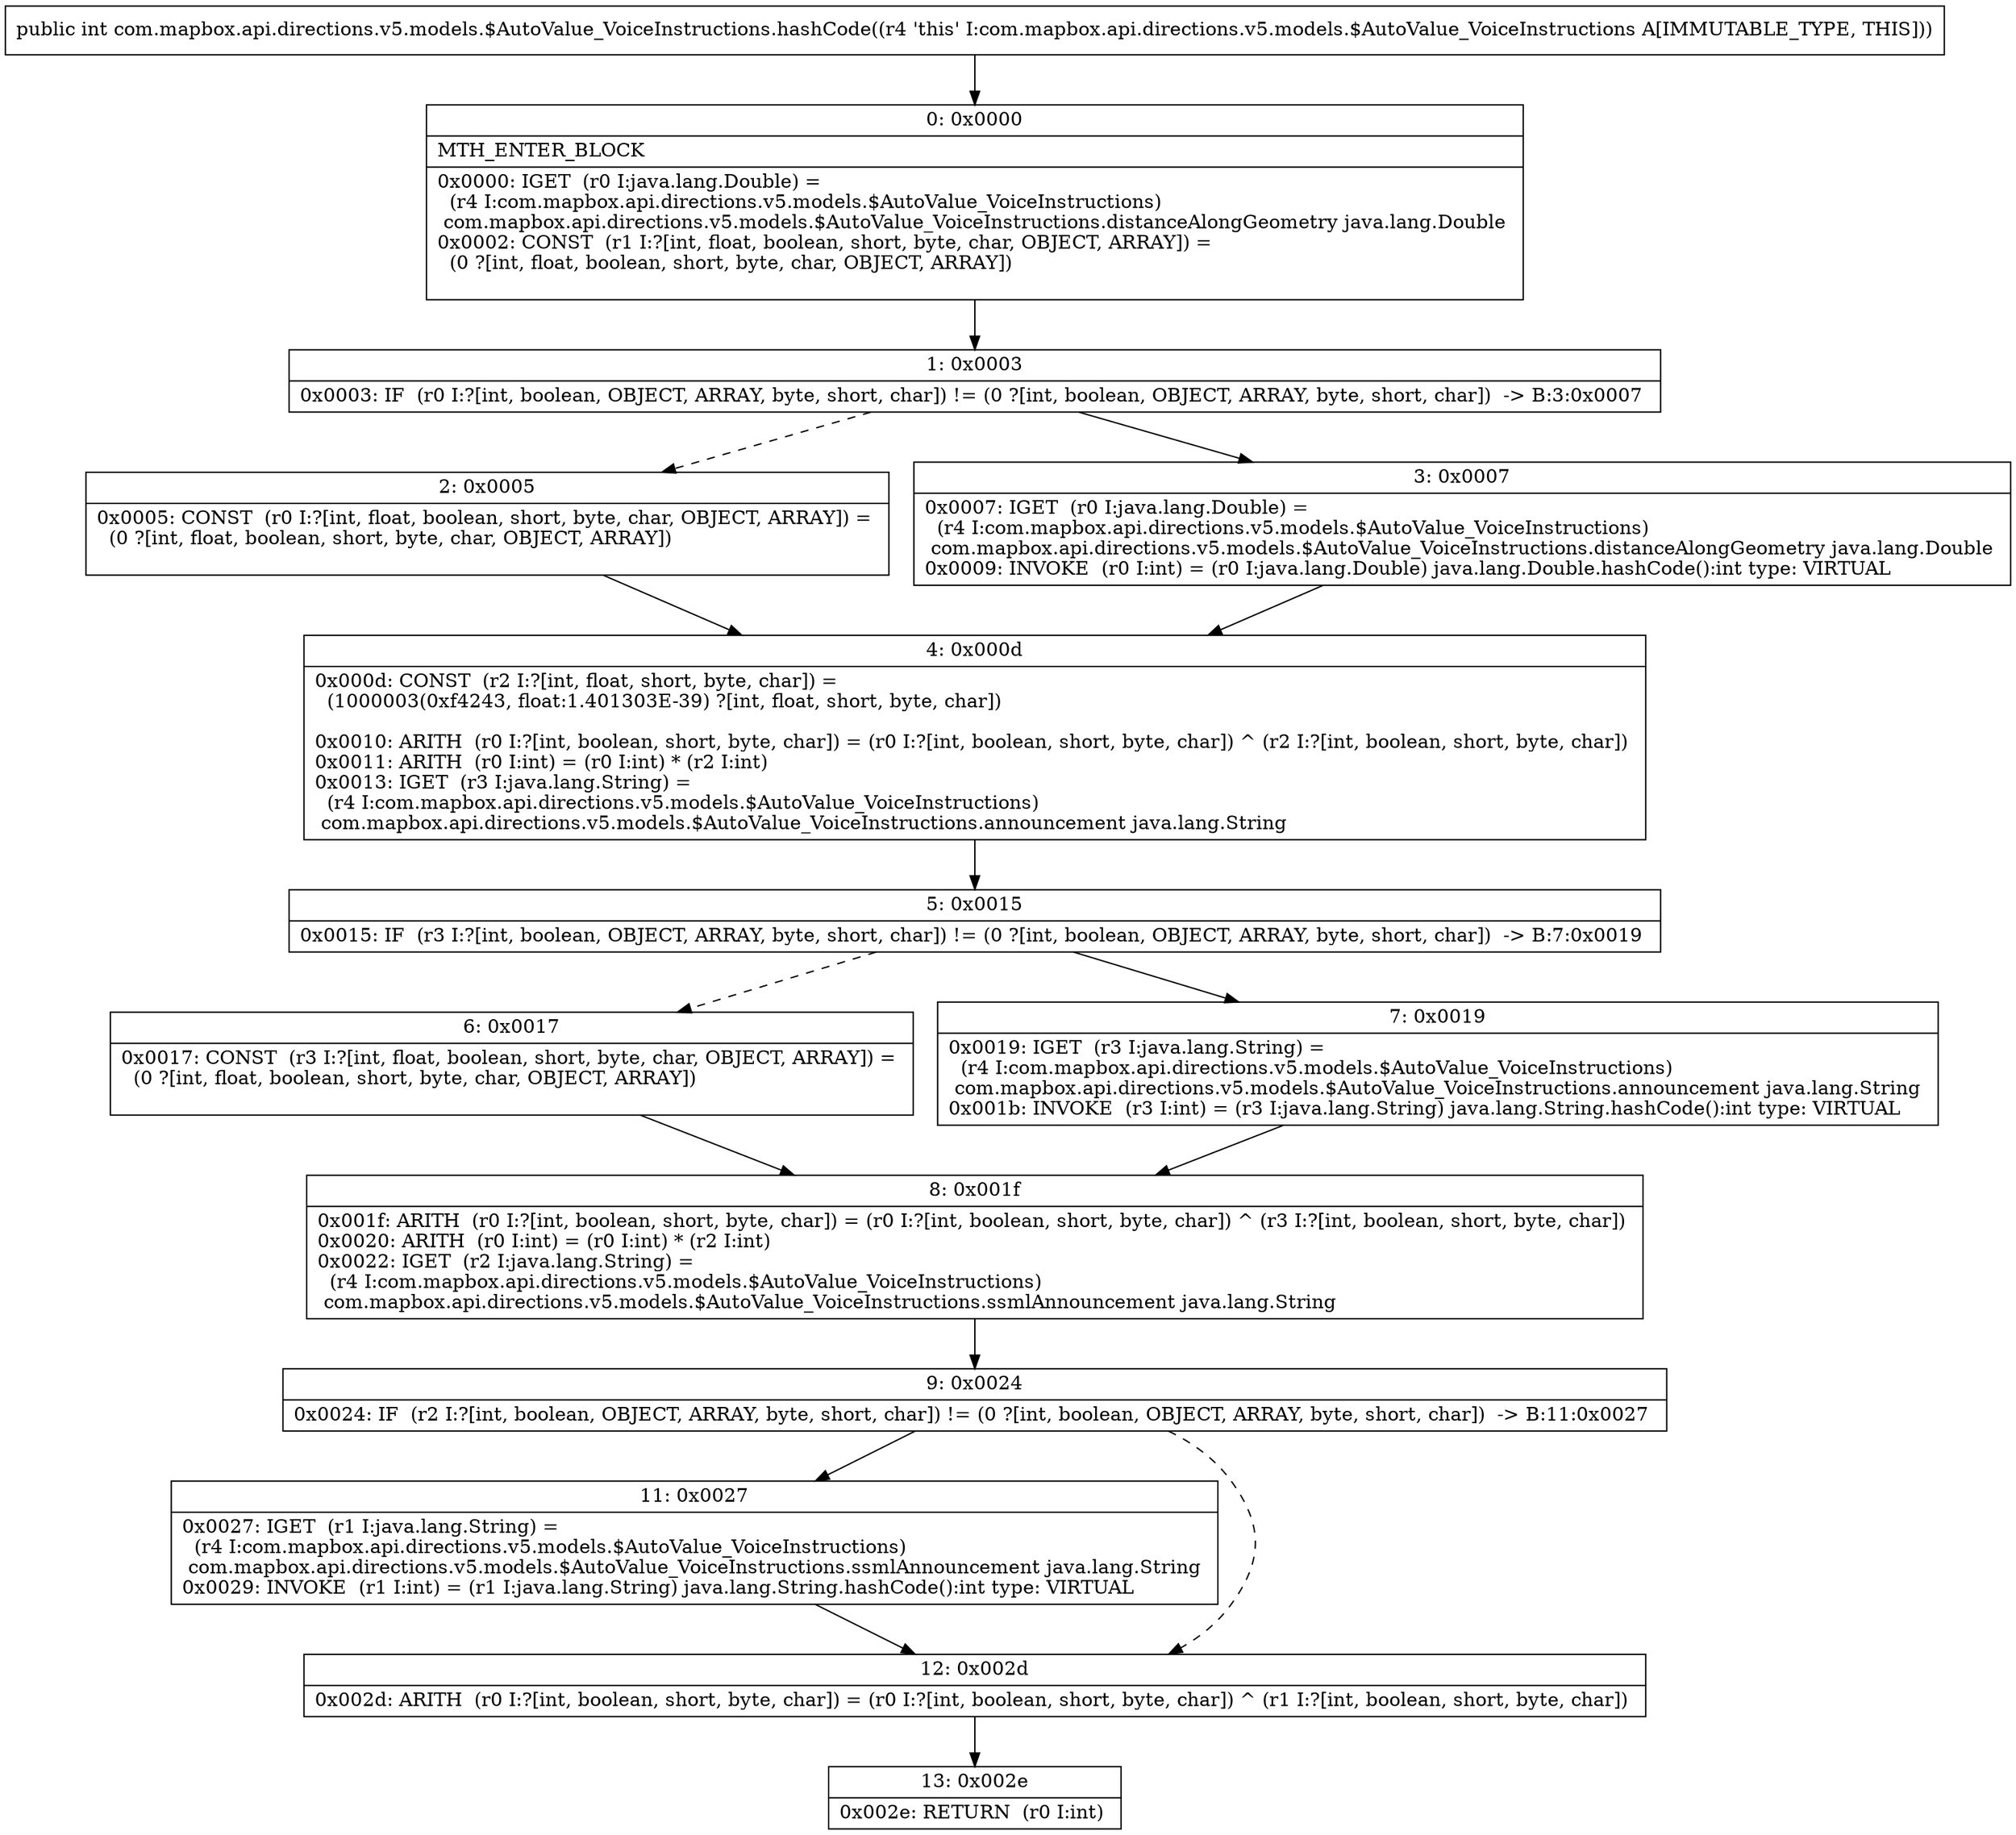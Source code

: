 digraph "CFG forcom.mapbox.api.directions.v5.models.$AutoValue_VoiceInstructions.hashCode()I" {
Node_0 [shape=record,label="{0\:\ 0x0000|MTH_ENTER_BLOCK\l|0x0000: IGET  (r0 I:java.lang.Double) = \l  (r4 I:com.mapbox.api.directions.v5.models.$AutoValue_VoiceInstructions)\l com.mapbox.api.directions.v5.models.$AutoValue_VoiceInstructions.distanceAlongGeometry java.lang.Double \l0x0002: CONST  (r1 I:?[int, float, boolean, short, byte, char, OBJECT, ARRAY]) = \l  (0 ?[int, float, boolean, short, byte, char, OBJECT, ARRAY])\l \l}"];
Node_1 [shape=record,label="{1\:\ 0x0003|0x0003: IF  (r0 I:?[int, boolean, OBJECT, ARRAY, byte, short, char]) != (0 ?[int, boolean, OBJECT, ARRAY, byte, short, char])  \-\> B:3:0x0007 \l}"];
Node_2 [shape=record,label="{2\:\ 0x0005|0x0005: CONST  (r0 I:?[int, float, boolean, short, byte, char, OBJECT, ARRAY]) = \l  (0 ?[int, float, boolean, short, byte, char, OBJECT, ARRAY])\l \l}"];
Node_3 [shape=record,label="{3\:\ 0x0007|0x0007: IGET  (r0 I:java.lang.Double) = \l  (r4 I:com.mapbox.api.directions.v5.models.$AutoValue_VoiceInstructions)\l com.mapbox.api.directions.v5.models.$AutoValue_VoiceInstructions.distanceAlongGeometry java.lang.Double \l0x0009: INVOKE  (r0 I:int) = (r0 I:java.lang.Double) java.lang.Double.hashCode():int type: VIRTUAL \l}"];
Node_4 [shape=record,label="{4\:\ 0x000d|0x000d: CONST  (r2 I:?[int, float, short, byte, char]) = \l  (1000003(0xf4243, float:1.401303E\-39) ?[int, float, short, byte, char])\l \l0x0010: ARITH  (r0 I:?[int, boolean, short, byte, char]) = (r0 I:?[int, boolean, short, byte, char]) ^ (r2 I:?[int, boolean, short, byte, char]) \l0x0011: ARITH  (r0 I:int) = (r0 I:int) * (r2 I:int) \l0x0013: IGET  (r3 I:java.lang.String) = \l  (r4 I:com.mapbox.api.directions.v5.models.$AutoValue_VoiceInstructions)\l com.mapbox.api.directions.v5.models.$AutoValue_VoiceInstructions.announcement java.lang.String \l}"];
Node_5 [shape=record,label="{5\:\ 0x0015|0x0015: IF  (r3 I:?[int, boolean, OBJECT, ARRAY, byte, short, char]) != (0 ?[int, boolean, OBJECT, ARRAY, byte, short, char])  \-\> B:7:0x0019 \l}"];
Node_6 [shape=record,label="{6\:\ 0x0017|0x0017: CONST  (r3 I:?[int, float, boolean, short, byte, char, OBJECT, ARRAY]) = \l  (0 ?[int, float, boolean, short, byte, char, OBJECT, ARRAY])\l \l}"];
Node_7 [shape=record,label="{7\:\ 0x0019|0x0019: IGET  (r3 I:java.lang.String) = \l  (r4 I:com.mapbox.api.directions.v5.models.$AutoValue_VoiceInstructions)\l com.mapbox.api.directions.v5.models.$AutoValue_VoiceInstructions.announcement java.lang.String \l0x001b: INVOKE  (r3 I:int) = (r3 I:java.lang.String) java.lang.String.hashCode():int type: VIRTUAL \l}"];
Node_8 [shape=record,label="{8\:\ 0x001f|0x001f: ARITH  (r0 I:?[int, boolean, short, byte, char]) = (r0 I:?[int, boolean, short, byte, char]) ^ (r3 I:?[int, boolean, short, byte, char]) \l0x0020: ARITH  (r0 I:int) = (r0 I:int) * (r2 I:int) \l0x0022: IGET  (r2 I:java.lang.String) = \l  (r4 I:com.mapbox.api.directions.v5.models.$AutoValue_VoiceInstructions)\l com.mapbox.api.directions.v5.models.$AutoValue_VoiceInstructions.ssmlAnnouncement java.lang.String \l}"];
Node_9 [shape=record,label="{9\:\ 0x0024|0x0024: IF  (r2 I:?[int, boolean, OBJECT, ARRAY, byte, short, char]) != (0 ?[int, boolean, OBJECT, ARRAY, byte, short, char])  \-\> B:11:0x0027 \l}"];
Node_11 [shape=record,label="{11\:\ 0x0027|0x0027: IGET  (r1 I:java.lang.String) = \l  (r4 I:com.mapbox.api.directions.v5.models.$AutoValue_VoiceInstructions)\l com.mapbox.api.directions.v5.models.$AutoValue_VoiceInstructions.ssmlAnnouncement java.lang.String \l0x0029: INVOKE  (r1 I:int) = (r1 I:java.lang.String) java.lang.String.hashCode():int type: VIRTUAL \l}"];
Node_12 [shape=record,label="{12\:\ 0x002d|0x002d: ARITH  (r0 I:?[int, boolean, short, byte, char]) = (r0 I:?[int, boolean, short, byte, char]) ^ (r1 I:?[int, boolean, short, byte, char]) \l}"];
Node_13 [shape=record,label="{13\:\ 0x002e|0x002e: RETURN  (r0 I:int) \l}"];
MethodNode[shape=record,label="{public int com.mapbox.api.directions.v5.models.$AutoValue_VoiceInstructions.hashCode((r4 'this' I:com.mapbox.api.directions.v5.models.$AutoValue_VoiceInstructions A[IMMUTABLE_TYPE, THIS])) }"];
MethodNode -> Node_0;
Node_0 -> Node_1;
Node_1 -> Node_2[style=dashed];
Node_1 -> Node_3;
Node_2 -> Node_4;
Node_3 -> Node_4;
Node_4 -> Node_5;
Node_5 -> Node_6[style=dashed];
Node_5 -> Node_7;
Node_6 -> Node_8;
Node_7 -> Node_8;
Node_8 -> Node_9;
Node_9 -> Node_11;
Node_9 -> Node_12[style=dashed];
Node_11 -> Node_12;
Node_12 -> Node_13;
}

